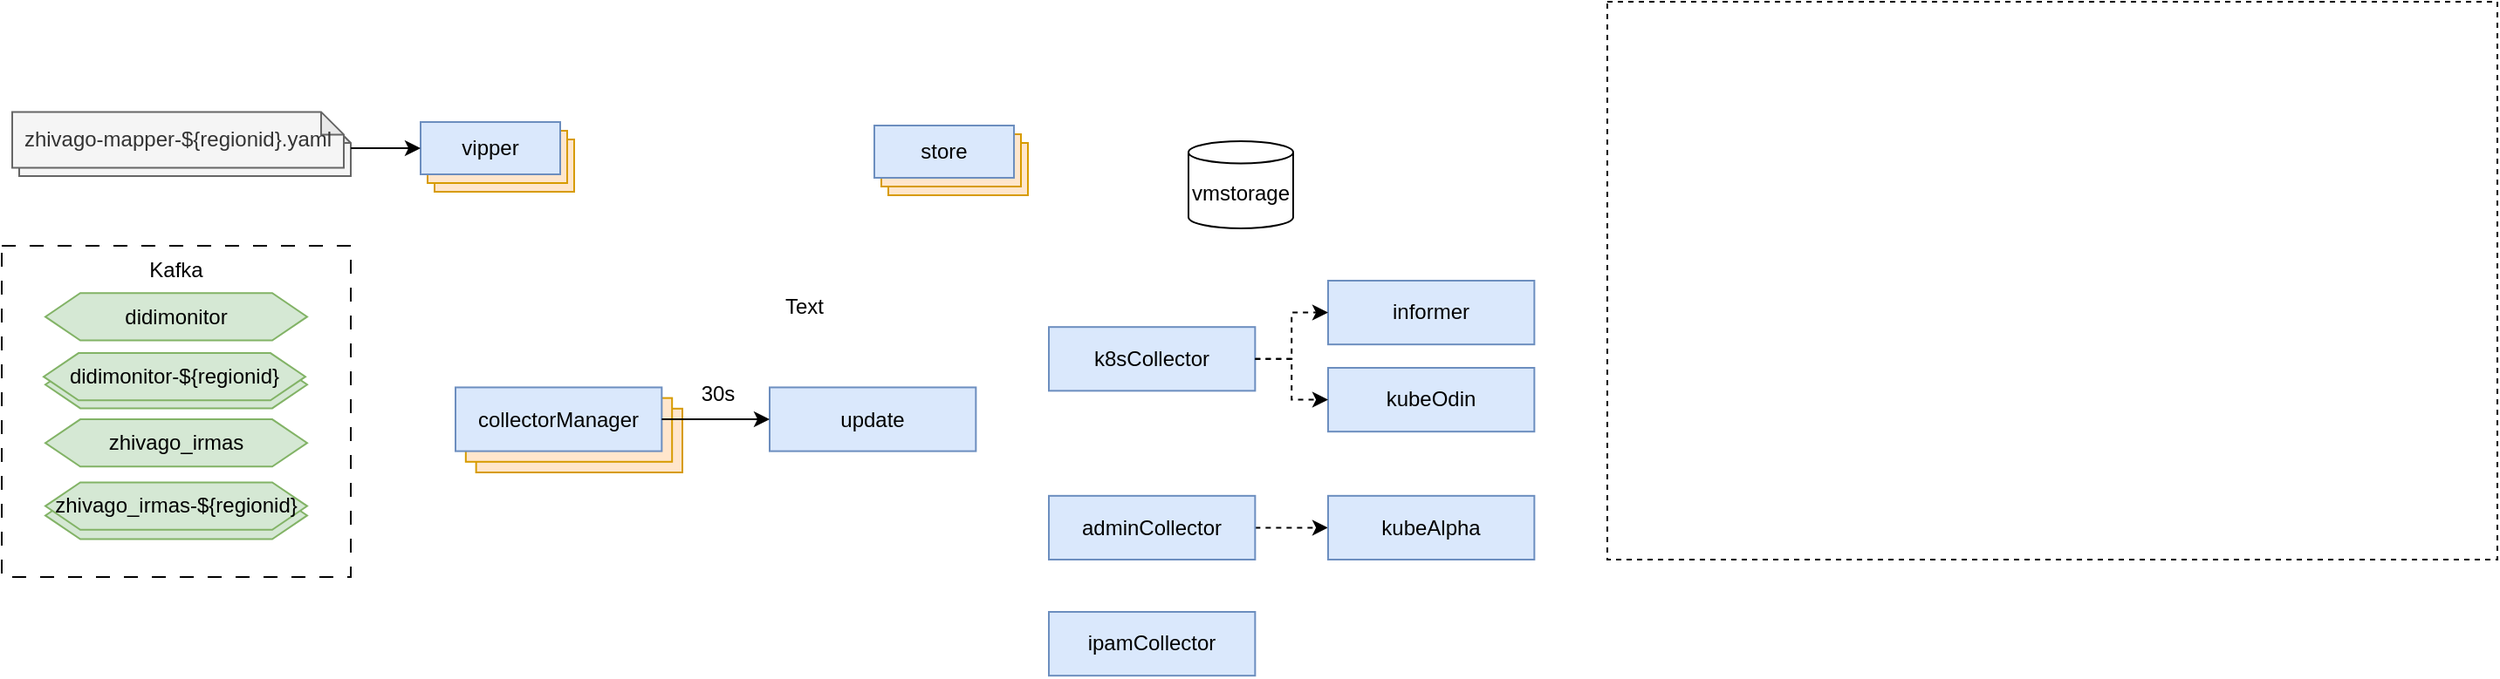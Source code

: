 <mxfile version="22.0.5" type="github">
  <diagram name="第 1 页" id="RtVHch0WJ_2LDpSuCrDi">
    <mxGraphModel dx="1113" dy="592" grid="1" gridSize="10" guides="1" tooltips="1" connect="1" arrows="1" fold="1" page="1" pageScale="1" pageWidth="827" pageHeight="1169" math="0" shadow="0">
      <root>
        <mxCell id="0" />
        <mxCell id="1" parent="0" />
        <mxCell id="N18l0JLpeIEEWhaoZLQ6-5" value="vmstorage" style="shape=cylinder3;whiteSpace=wrap;html=1;boundedLbl=1;backgroundOutline=1;size=6.37;" vertex="1" parent="1">
          <mxGeometry x="740" y="460" width="60" height="50" as="geometry" />
        </mxCell>
        <mxCell id="N18l0JLpeIEEWhaoZLQ6-27" value="" style="group" vertex="1" connectable="0" parent="1">
          <mxGeometry x="60" y="520" width="200" height="190" as="geometry" />
        </mxCell>
        <mxCell id="N18l0JLpeIEEWhaoZLQ6-9" value="" style="rounded=0;whiteSpace=wrap;html=1;dashed=1;dashPattern=8 8;" vertex="1" parent="N18l0JLpeIEEWhaoZLQ6-27">
          <mxGeometry width="200" height="190" as="geometry" />
        </mxCell>
        <mxCell id="N18l0JLpeIEEWhaoZLQ6-13" value="didimonitor" style="shape=hexagon;perimeter=hexagonPerimeter2;whiteSpace=wrap;html=1;fixedSize=1;fillColor=#d5e8d4;strokeColor=#82b366;" vertex="1" parent="N18l0JLpeIEEWhaoZLQ6-27">
          <mxGeometry x="25" y="27.143" width="150" height="27.143" as="geometry" />
        </mxCell>
        <mxCell id="N18l0JLpeIEEWhaoZLQ6-14" value="zhivago_irmas" style="shape=hexagon;perimeter=hexagonPerimeter2;whiteSpace=wrap;html=1;fixedSize=1;fillColor=#d5e8d4;strokeColor=#82b366;" vertex="1" parent="N18l0JLpeIEEWhaoZLQ6-27">
          <mxGeometry x="25" y="99.524" width="150" height="27.143" as="geometry" />
        </mxCell>
        <mxCell id="N18l0JLpeIEEWhaoZLQ6-24" value="" style="group" vertex="1" connectable="0" parent="N18l0JLpeIEEWhaoZLQ6-27">
          <mxGeometry x="25" y="63.333" width="150" height="36.19" as="geometry" />
        </mxCell>
        <mxCell id="N18l0JLpeIEEWhaoZLQ6-25" style="edgeStyle=orthogonalEdgeStyle;rounded=0;orthogonalLoop=1;jettySize=auto;html=1;exitX=1;exitY=0.75;exitDx=0;exitDy=0;entryX=1;entryY=0.25;entryDx=0;entryDy=0;" edge="1" parent="N18l0JLpeIEEWhaoZLQ6-24" source="N18l0JLpeIEEWhaoZLQ6-21" target="N18l0JLpeIEEWhaoZLQ6-22">
          <mxGeometry relative="1" as="geometry" />
        </mxCell>
        <mxCell id="N18l0JLpeIEEWhaoZLQ6-21" value="" style="shape=hexagon;perimeter=hexagonPerimeter2;whiteSpace=wrap;html=1;fixedSize=1;fillColor=#d5e8d4;strokeColor=#82b366;" vertex="1" parent="N18l0JLpeIEEWhaoZLQ6-24">
          <mxGeometry y="2.714" width="150" height="27.143" as="geometry" />
        </mxCell>
        <mxCell id="N18l0JLpeIEEWhaoZLQ6-22" value="didimonitor-${regionid}" style="shape=hexagon;perimeter=hexagonPerimeter2;whiteSpace=wrap;html=1;fixedSize=1;fillColor=#d5e8d4;strokeColor=#82b366;" vertex="1" parent="N18l0JLpeIEEWhaoZLQ6-24">
          <mxGeometry x="-1" y="-1.81" width="150" height="27.143" as="geometry" />
        </mxCell>
        <mxCell id="N18l0JLpeIEEWhaoZLQ6-26" value="Kafka" style="text;html=1;strokeColor=none;fillColor=none;align=center;verticalAlign=middle;whiteSpace=wrap;rounded=0;" vertex="1" parent="N18l0JLpeIEEWhaoZLQ6-27">
          <mxGeometry x="70" width="60" height="27.143" as="geometry" />
        </mxCell>
        <mxCell id="N18l0JLpeIEEWhaoZLQ6-18" value="" style="group" vertex="1" connectable="0" parent="N18l0JLpeIEEWhaoZLQ6-27">
          <mxGeometry x="25" y="135.714" width="150" height="36.19" as="geometry" />
        </mxCell>
        <mxCell id="N18l0JLpeIEEWhaoZLQ6-17" value="" style="shape=hexagon;perimeter=hexagonPerimeter2;whiteSpace=wrap;html=1;fixedSize=1;fillColor=#d5e8d4;strokeColor=#82b366;" vertex="1" parent="N18l0JLpeIEEWhaoZLQ6-18">
          <mxGeometry y="5.429" width="150" height="27.143" as="geometry" />
        </mxCell>
        <mxCell id="N18l0JLpeIEEWhaoZLQ6-16" value="zhivago_irmas-${regionid}" style="shape=hexagon;perimeter=hexagonPerimeter2;whiteSpace=wrap;html=1;fixedSize=1;fillColor=#d5e8d4;strokeColor=#82b366;" vertex="1" parent="N18l0JLpeIEEWhaoZLQ6-18">
          <mxGeometry width="150" height="27.143" as="geometry" />
        </mxCell>
        <mxCell id="N18l0JLpeIEEWhaoZLQ6-29" value="" style="group" vertex="1" connectable="0" parent="1">
          <mxGeometry x="60" y="440" width="200" height="40" as="geometry" />
        </mxCell>
        <mxCell id="N18l0JLpeIEEWhaoZLQ6-28" value="" style="shape=note;whiteSpace=wrap;html=1;backgroundOutline=1;darkOpacity=0.05;size=13;fillColor=#f5f5f5;fontColor=#333333;strokeColor=#666666;" vertex="1" parent="N18l0JLpeIEEWhaoZLQ6-29">
          <mxGeometry x="10" y="8" width="190" height="32" as="geometry" />
        </mxCell>
        <mxCell id="N18l0JLpeIEEWhaoZLQ6-1" value="zhivago-mapper-${regionid}.yaml" style="shape=note;whiteSpace=wrap;html=1;backgroundOutline=1;darkOpacity=0.05;size=13;fillColor=#f5f5f5;fontColor=#333333;strokeColor=#666666;" vertex="1" parent="N18l0JLpeIEEWhaoZLQ6-29">
          <mxGeometry x="6" y="3.2" width="190" height="32" as="geometry" />
        </mxCell>
        <mxCell id="N18l0JLpeIEEWhaoZLQ6-35" value="" style="group" vertex="1" connectable="0" parent="1">
          <mxGeometry x="300" y="448" width="88" height="41" as="geometry" />
        </mxCell>
        <mxCell id="N18l0JLpeIEEWhaoZLQ6-34" value="" style="rounded=0;whiteSpace=wrap;html=1;fillColor=#ffe6cc;strokeColor=#d79b00;" vertex="1" parent="N18l0JLpeIEEWhaoZLQ6-35">
          <mxGeometry x="8" y="11" width="80" height="30" as="geometry" />
        </mxCell>
        <mxCell id="N18l0JLpeIEEWhaoZLQ6-31" value="" style="rounded=0;whiteSpace=wrap;html=1;fillColor=#ffe6cc;strokeColor=#d79b00;" vertex="1" parent="N18l0JLpeIEEWhaoZLQ6-35">
          <mxGeometry x="4" y="6" width="80" height="30" as="geometry" />
        </mxCell>
        <mxCell id="N18l0JLpeIEEWhaoZLQ6-33" value="vipper" style="rounded=0;whiteSpace=wrap;html=1;fillColor=#dae8fc;strokeColor=#6c8ebf;" vertex="1" parent="N18l0JLpeIEEWhaoZLQ6-35">
          <mxGeometry y="1" width="80" height="30" as="geometry" />
        </mxCell>
        <mxCell id="N18l0JLpeIEEWhaoZLQ6-37" value="" style="edgeStyle=orthogonalEdgeStyle;rounded=0;orthogonalLoop=1;jettySize=auto;html=1;" edge="1" parent="1" source="N18l0JLpeIEEWhaoZLQ6-28" target="N18l0JLpeIEEWhaoZLQ6-33">
          <mxGeometry relative="1" as="geometry" />
        </mxCell>
        <mxCell id="N18l0JLpeIEEWhaoZLQ6-38" value="" style="group" vertex="1" connectable="0" parent="1">
          <mxGeometry x="560" y="450" width="88" height="41" as="geometry" />
        </mxCell>
        <mxCell id="N18l0JLpeIEEWhaoZLQ6-39" value="" style="rounded=0;whiteSpace=wrap;html=1;fillColor=#ffe6cc;strokeColor=#d79b00;" vertex="1" parent="N18l0JLpeIEEWhaoZLQ6-38">
          <mxGeometry x="8" y="11" width="80" height="30" as="geometry" />
        </mxCell>
        <mxCell id="N18l0JLpeIEEWhaoZLQ6-40" value="" style="rounded=0;whiteSpace=wrap;html=1;fillColor=#ffe6cc;strokeColor=#d79b00;" vertex="1" parent="N18l0JLpeIEEWhaoZLQ6-38">
          <mxGeometry x="4" y="6" width="80" height="30" as="geometry" />
        </mxCell>
        <mxCell id="N18l0JLpeIEEWhaoZLQ6-41" value="store" style="rounded=0;whiteSpace=wrap;html=1;fillColor=#dae8fc;strokeColor=#6c8ebf;" vertex="1" parent="N18l0JLpeIEEWhaoZLQ6-38">
          <mxGeometry y="1" width="80" height="30" as="geometry" />
        </mxCell>
        <mxCell id="N18l0JLpeIEEWhaoZLQ6-47" value="" style="group" vertex="1" connectable="0" parent="1">
          <mxGeometry x="320" y="600" width="130" height="50" as="geometry" />
        </mxCell>
        <mxCell id="N18l0JLpeIEEWhaoZLQ6-48" value="" style="rounded=0;whiteSpace=wrap;html=1;fillColor=#ffe6cc;strokeColor=#d79b00;" vertex="1" parent="N18l0JLpeIEEWhaoZLQ6-47">
          <mxGeometry x="11.818" y="13.415" width="118.182" height="36.585" as="geometry" />
        </mxCell>
        <mxCell id="N18l0JLpeIEEWhaoZLQ6-49" value="" style="rounded=0;whiteSpace=wrap;html=1;fillColor=#ffe6cc;strokeColor=#d79b00;" vertex="1" parent="N18l0JLpeIEEWhaoZLQ6-47">
          <mxGeometry x="5.909" y="7.317" width="118.182" height="36.585" as="geometry" />
        </mxCell>
        <mxCell id="N18l0JLpeIEEWhaoZLQ6-50" value="collectorManager" style="rounded=0;whiteSpace=wrap;html=1;fillColor=#dae8fc;strokeColor=#6c8ebf;" vertex="1" parent="N18l0JLpeIEEWhaoZLQ6-47">
          <mxGeometry y="1.22" width="118.182" height="36.585" as="geometry" />
        </mxCell>
        <mxCell id="N18l0JLpeIEEWhaoZLQ6-51" value="update" style="rounded=0;whiteSpace=wrap;html=1;fillColor=#dae8fc;strokeColor=#6c8ebf;" vertex="1" parent="1">
          <mxGeometry x="500" y="601.22" width="118.182" height="36.585" as="geometry" />
        </mxCell>
        <mxCell id="N18l0JLpeIEEWhaoZLQ6-52" value="" style="edgeStyle=orthogonalEdgeStyle;rounded=0;orthogonalLoop=1;jettySize=auto;html=1;" edge="1" parent="1" source="N18l0JLpeIEEWhaoZLQ6-50" target="N18l0JLpeIEEWhaoZLQ6-51">
          <mxGeometry relative="1" as="geometry" />
        </mxCell>
        <mxCell id="N18l0JLpeIEEWhaoZLQ6-53" value="30s" style="text;html=1;align=center;verticalAlign=middle;resizable=0;points=[];autosize=1;strokeColor=none;fillColor=none;" vertex="1" parent="1">
          <mxGeometry x="450" y="590" width="40" height="30" as="geometry" />
        </mxCell>
        <mxCell id="N18l0JLpeIEEWhaoZLQ6-55" value="Text" style="text;html=1;strokeColor=none;fillColor=none;align=center;verticalAlign=middle;whiteSpace=wrap;rounded=0;" vertex="1" parent="1">
          <mxGeometry x="490" y="540" width="60" height="30" as="geometry" />
        </mxCell>
        <mxCell id="N18l0JLpeIEEWhaoZLQ6-58" value="" style="group" vertex="1" connectable="0" parent="1">
          <mxGeometry x="980" y="380" width="510" height="320" as="geometry" />
        </mxCell>
        <mxCell id="N18l0JLpeIEEWhaoZLQ6-56" value="$regionid" style="text;html=1;strokeColor=none;fillColor=none;align=center;verticalAlign=middle;whiteSpace=wrap;rounded=0;" vertex="1" parent="N18l0JLpeIEEWhaoZLQ6-58">
          <mxGeometry width="60" height="30" as="geometry" />
        </mxCell>
        <mxCell id="N18l0JLpeIEEWhaoZLQ6-59" value="k8sCollector" style="rounded=0;whiteSpace=wrap;html=1;fillColor=#dae8fc;strokeColor=#6c8ebf;" vertex="1" parent="N18l0JLpeIEEWhaoZLQ6-58">
          <mxGeometry x="53.64" y="260.0" width="118.182" height="36.585" as="geometry" />
        </mxCell>
        <mxCell id="N18l0JLpeIEEWhaoZLQ6-30" value="" style="rounded=0;whiteSpace=wrap;html=1;dashed=1;" vertex="1" parent="1">
          <mxGeometry x="980" y="380" width="510" height="320" as="geometry" />
        </mxCell>
        <mxCell id="N18l0JLpeIEEWhaoZLQ6-75" value="" style="edgeStyle=orthogonalEdgeStyle;rounded=0;orthogonalLoop=1;jettySize=auto;html=1;dashed=1;" edge="1" parent="1" source="N18l0JLpeIEEWhaoZLQ6-60" target="N18l0JLpeIEEWhaoZLQ6-74">
          <mxGeometry relative="1" as="geometry" />
        </mxCell>
        <mxCell id="N18l0JLpeIEEWhaoZLQ6-60" value="adminCollector" style="rounded=0;whiteSpace=wrap;html=1;fillColor=#dae8fc;strokeColor=#6c8ebf;" vertex="1" parent="1">
          <mxGeometry x="660.0" y="663.42" width="118.182" height="36.585" as="geometry" />
        </mxCell>
        <mxCell id="N18l0JLpeIEEWhaoZLQ6-67" value="" style="group" vertex="1" connectable="0" parent="1">
          <mxGeometry x="660.0" y="540.0" width="278.182" height="86.585" as="geometry" />
        </mxCell>
        <mxCell id="N18l0JLpeIEEWhaoZLQ6-54" value="k8sCollector" style="rounded=0;whiteSpace=wrap;html=1;fillColor=#dae8fc;strokeColor=#6c8ebf;" vertex="1" parent="N18l0JLpeIEEWhaoZLQ6-67">
          <mxGeometry y="26.59" width="118.182" height="36.585" as="geometry" />
        </mxCell>
        <mxCell id="N18l0JLpeIEEWhaoZLQ6-61" value="informer" style="rounded=0;whiteSpace=wrap;html=1;fillColor=#dae8fc;strokeColor=#6c8ebf;" vertex="1" parent="N18l0JLpeIEEWhaoZLQ6-67">
          <mxGeometry x="160" width="118.182" height="36.585" as="geometry" />
        </mxCell>
        <mxCell id="N18l0JLpeIEEWhaoZLQ6-62" value="kubeOdin" style="rounded=0;whiteSpace=wrap;html=1;fillColor=#dae8fc;strokeColor=#6c8ebf;" vertex="1" parent="N18l0JLpeIEEWhaoZLQ6-67">
          <mxGeometry x="160" y="50.0" width="118.182" height="36.585" as="geometry" />
        </mxCell>
        <mxCell id="N18l0JLpeIEEWhaoZLQ6-63" value="" style="edgeStyle=orthogonalEdgeStyle;rounded=0;orthogonalLoop=1;jettySize=auto;html=1;dashed=1;" edge="1" parent="N18l0JLpeIEEWhaoZLQ6-67" source="N18l0JLpeIEEWhaoZLQ6-54" target="N18l0JLpeIEEWhaoZLQ6-62">
          <mxGeometry relative="1" as="geometry" />
        </mxCell>
        <mxCell id="N18l0JLpeIEEWhaoZLQ6-66" value="" style="edgeStyle=orthogonalEdgeStyle;rounded=0;orthogonalLoop=1;jettySize=auto;html=1;exitX=1;exitY=0.5;exitDx=0;exitDy=0;entryX=0;entryY=0.5;entryDx=0;entryDy=0;dashed=1;" edge="1" parent="N18l0JLpeIEEWhaoZLQ6-67" source="N18l0JLpeIEEWhaoZLQ6-54" target="N18l0JLpeIEEWhaoZLQ6-61">
          <mxGeometry relative="1" as="geometry">
            <mxPoint x="128.0" y="54.59" as="sourcePoint" />
            <mxPoint x="339.0" y="116.59" as="targetPoint" />
          </mxGeometry>
        </mxCell>
        <mxCell id="N18l0JLpeIEEWhaoZLQ6-74" value="kubeAlpha" style="rounded=0;whiteSpace=wrap;html=1;fillColor=#dae8fc;strokeColor=#6c8ebf;" vertex="1" parent="1">
          <mxGeometry x="820.0" y="663.42" width="118.182" height="36.585" as="geometry" />
        </mxCell>
        <mxCell id="N18l0JLpeIEEWhaoZLQ6-76" value="ipamCollector" style="rounded=0;whiteSpace=wrap;html=1;fillColor=#dae8fc;strokeColor=#6c8ebf;" vertex="1" parent="1">
          <mxGeometry x="660.0" y="730.0" width="118.182" height="36.585" as="geometry" />
        </mxCell>
      </root>
    </mxGraphModel>
  </diagram>
</mxfile>
